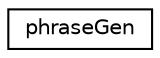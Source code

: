 digraph G
{
  edge [fontname="Helvetica",fontsize="10",labelfontname="Helvetica",labelfontsize="10"];
  node [fontname="Helvetica",fontsize="10",shape=record];
  rankdir=LR;
  Node1 [label="phraseGen",height=0.2,width=0.4,color="black", fillcolor="white", style="filled",URL="$classphraseGen.html"];
}
